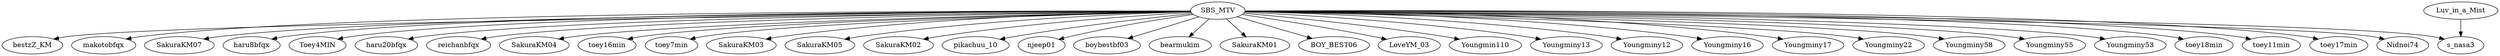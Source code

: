 strict digraph {
"SBS_MTV" -> "bestzZ_KM"
"SBS_MTV" -> "makotobfqx"
"SBS_MTV" -> "SakuraKM07"
"SBS_MTV" -> "SakuraKM07"
"SBS_MTV" -> "makotobfqx"
"SBS_MTV" -> "haru8bfqx"
"SBS_MTV" -> "Toey4MIN"
"SBS_MTV" -> "haru20bfqx"
"SBS_MTV" -> "reichanbfqx"
"SBS_MTV" -> "SakuraKM04"
"SBS_MTV" -> "toey16min"
"SBS_MTV" -> "toey7min"
"SBS_MTV" -> "SakuraKM03"
"SBS_MTV" -> "SakuraKM05"
"SBS_MTV" -> "SakuraKM02"
"SBS_MTV" -> "pikachuu_10"
"SBS_MTV" -> "njeep01"
"SBS_MTV" -> "boybestbf03"
"SBS_MTV" -> "bearmukim"
"SBS_MTV" -> "SakuraKM01"
"SBS_MTV" -> "BOY_BEST06"
"SBS_MTV" -> "BOY_BEST06"
"SBS_MTV" -> "s_nasa3"
"SBS_MTV" -> "LoveYM_03"
"SBS_MTV" -> "Youngmin110"
"SBS_MTV" -> "Youngminy13"
"SBS_MTV" -> "Youngminy12"
"SBS_MTV" -> "Youngminy16"
"SBS_MTV" -> "Youngminy17"
"SBS_MTV" -> "Youngminy22"
"SBS_MTV" -> "Youngminy58"
"SBS_MTV" -> "Youngminy55"
"SBS_MTV" -> "Youngminy53"
"SBS_MTV" -> "SakuraKM01"
"SBS_MTV" -> "SakuraKM07"
"SBS_MTV" -> "SakuraKM07"
"SBS_MTV" -> "SakuraKM01"
"SBS_MTV" -> "toey18min"
"SBS_MTV" -> "toey11min"
"SBS_MTV" -> "toey17min"
"SBS_MTV" -> "SakuraKM03"
"SBS_MTV" -> "Nidnoi74"
"Luv_in_a_Mist" -> "s_nasa3"
}